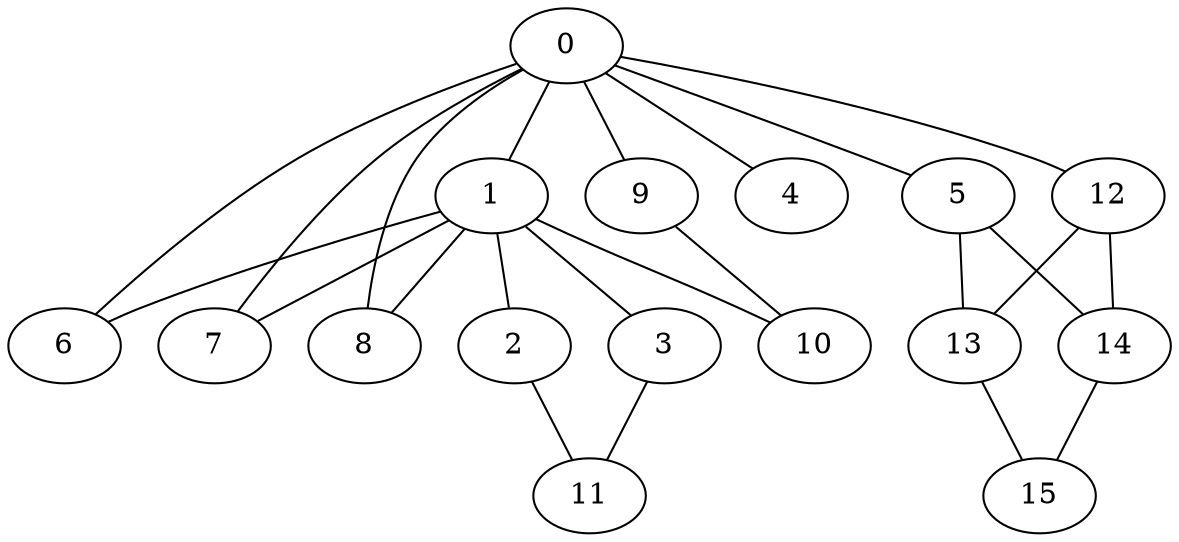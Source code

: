 strict graph  {
	0	 [ID=0,
		active=False,
		fname_comp="lig_ejm_31.sdf"];
	1	 [ID=1,
		active=False,
		fname_comp="lig_ejm_42.sdf"];
	0 -- 1	 [similarity=0.9048374180359595,
		strict_flag=True];
	4	 [ID=4,
		active=False,
		fname_comp="lig_ejm_45.sdf"];
	0 -- 4	 [similarity=0.7408182206817179,
		strict_flag=True];
	9	 [ID=9,
		active=False,
		fname_comp="lig_ejm_50.sdf"];
	0 -- 9	 [similarity=0.9048374180359595,
		strict_flag=True];
	5	 [ID=5,
		active=False,
		fname_comp="lig_ejm_46.sdf"];
	0 -- 5	 [similarity=0.36787944117144233,
		strict_flag=False];
	12	 [ID=12,
		active=False,
		fname_comp="lig_jmc_23.sdf"];
	0 -- 12	 [similarity=0.33287108369807955,
		strict_flag=False];
	6	 [ID=6,
		active=False,
		fname_comp="lig_ejm_47.sdf"];
	0 -- 6	 [similarity=0.33287108369807955,
		strict_flag=False];
	7	 [ID=7,
		active=False,
		fname_comp="lig_ejm_48.sdf"];
	0 -- 7	 [similarity=0.301194211912202,
		strict_flag=False];
	8	 [ID=8,
		active=False,
		fname_comp="lig_ejm_49.sdf"];
	0 -- 8	 [similarity=0.27253179303401254,
		strict_flag=False];
	2	 [ID=2,
		active=False,
		fname_comp="lig_ejm_43.sdf"];
	1 -- 2	 [similarity=0.9048374180359595,
		strict_flag=True];
	3	 [ID=3,
		active=False,
		fname_comp="lig_ejm_44.sdf"];
	1 -- 3	 [similarity=0.8187307530779818,
		strict_flag=True];
	10	 [ID=10,
		active=False,
		fname_comp="lig_ejm_54.sdf"];
	1 -- 10	 [similarity=0.8607079764250578,
		strict_flag=True];
	1 -- 6	 [similarity=0.301194211912202,
		strict_flag=False];
	1 -- 7	 [similarity=0.27253179303401254,
		strict_flag=False];
	1 -- 8	 [similarity=0.24659696394160643,
		strict_flag=False];
	11	 [ID=11,
		active=False,
		fname_comp="lig_ejm_55.sdf"];
	2 -- 11	 [similarity=0.8607079764250578,
		strict_flag=True];
	3 -- 11	 [similarity=0.7788007830714049,
		strict_flag=True];
	9 -- 10	 [similarity=0.8187307530779817,
		strict_flag=True];
	13	 [ID=13,
		active=False,
		fname_comp="lig_jmc_27.sdf"];
	5 -- 13	 [similarity=0.49658530379140947,
		strict_flag=True];
	14	 [ID=14,
		active=False,
		fname_comp="lig_jmc_28.sdf"];
	5 -- 14	 [similarity=0.49658530379140947,
		strict_flag=True];
	12 -- 13	 [similarity=0.951229424500714,
		strict_flag=True];
	12 -- 14	 [similarity=0.951229424500714,
		strict_flag=True];
	15	 [ID=15,
		active=False,
		fname_comp="lig_jmc_30.sdf"];
	13 -- 15	 [similarity=0.7408182206817179,
		strict_flag=True];
	14 -- 15	 [similarity=0.7788007830714048,
		strict_flag=True];
}
